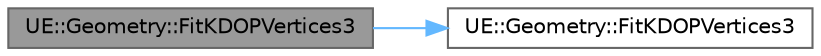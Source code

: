digraph "UE::Geometry::FitKDOPVertices3"
{
 // INTERACTIVE_SVG=YES
 // LATEX_PDF_SIZE
  bgcolor="transparent";
  edge [fontname=Helvetica,fontsize=10,labelfontname=Helvetica,labelfontsize=10];
  node [fontname=Helvetica,fontsize=10,shape=box,height=0.2,width=0.4];
  rankdir="LR";
  Node1 [id="Node000001",label="UE::Geometry::FitKDOPVertices3",height=0.2,width=0.4,color="gray40", fillcolor="grey60", style="filled", fontcolor="black",tooltip="Compute the vertices (and optionally planes) of a k-DOP bounding convex hull containing Points."];
  Node1 -> Node2 [id="edge1_Node000001_Node000002",color="steelblue1",style="solid",tooltip=" "];
  Node2 [id="Node000002",label="UE::Geometry::FitKDOPVertices3",height=0.2,width=0.4,color="grey40", fillcolor="white", style="filled",URL="$d9/d39/namespaceUE_1_1Geometry.html#a3f2c75cfbdc373c0377a92f3bcce2a24",tooltip="Compute the vertices (and optionally planes) of a k-DOP bounding convex hull containing the points re..."];
}
